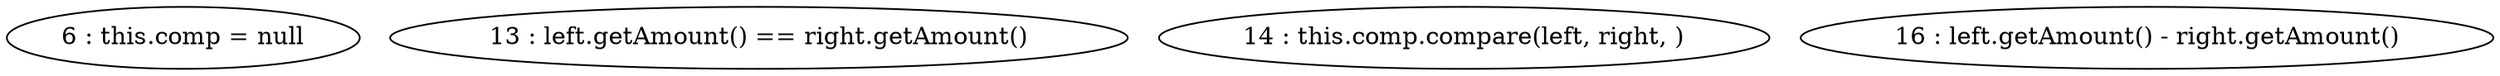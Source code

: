 digraph G {
"6 : this.comp = null"
"13 : left.getAmount() == right.getAmount()"
"14 : this.comp.compare(left, right, )"
"16 : left.getAmount() - right.getAmount()"
}